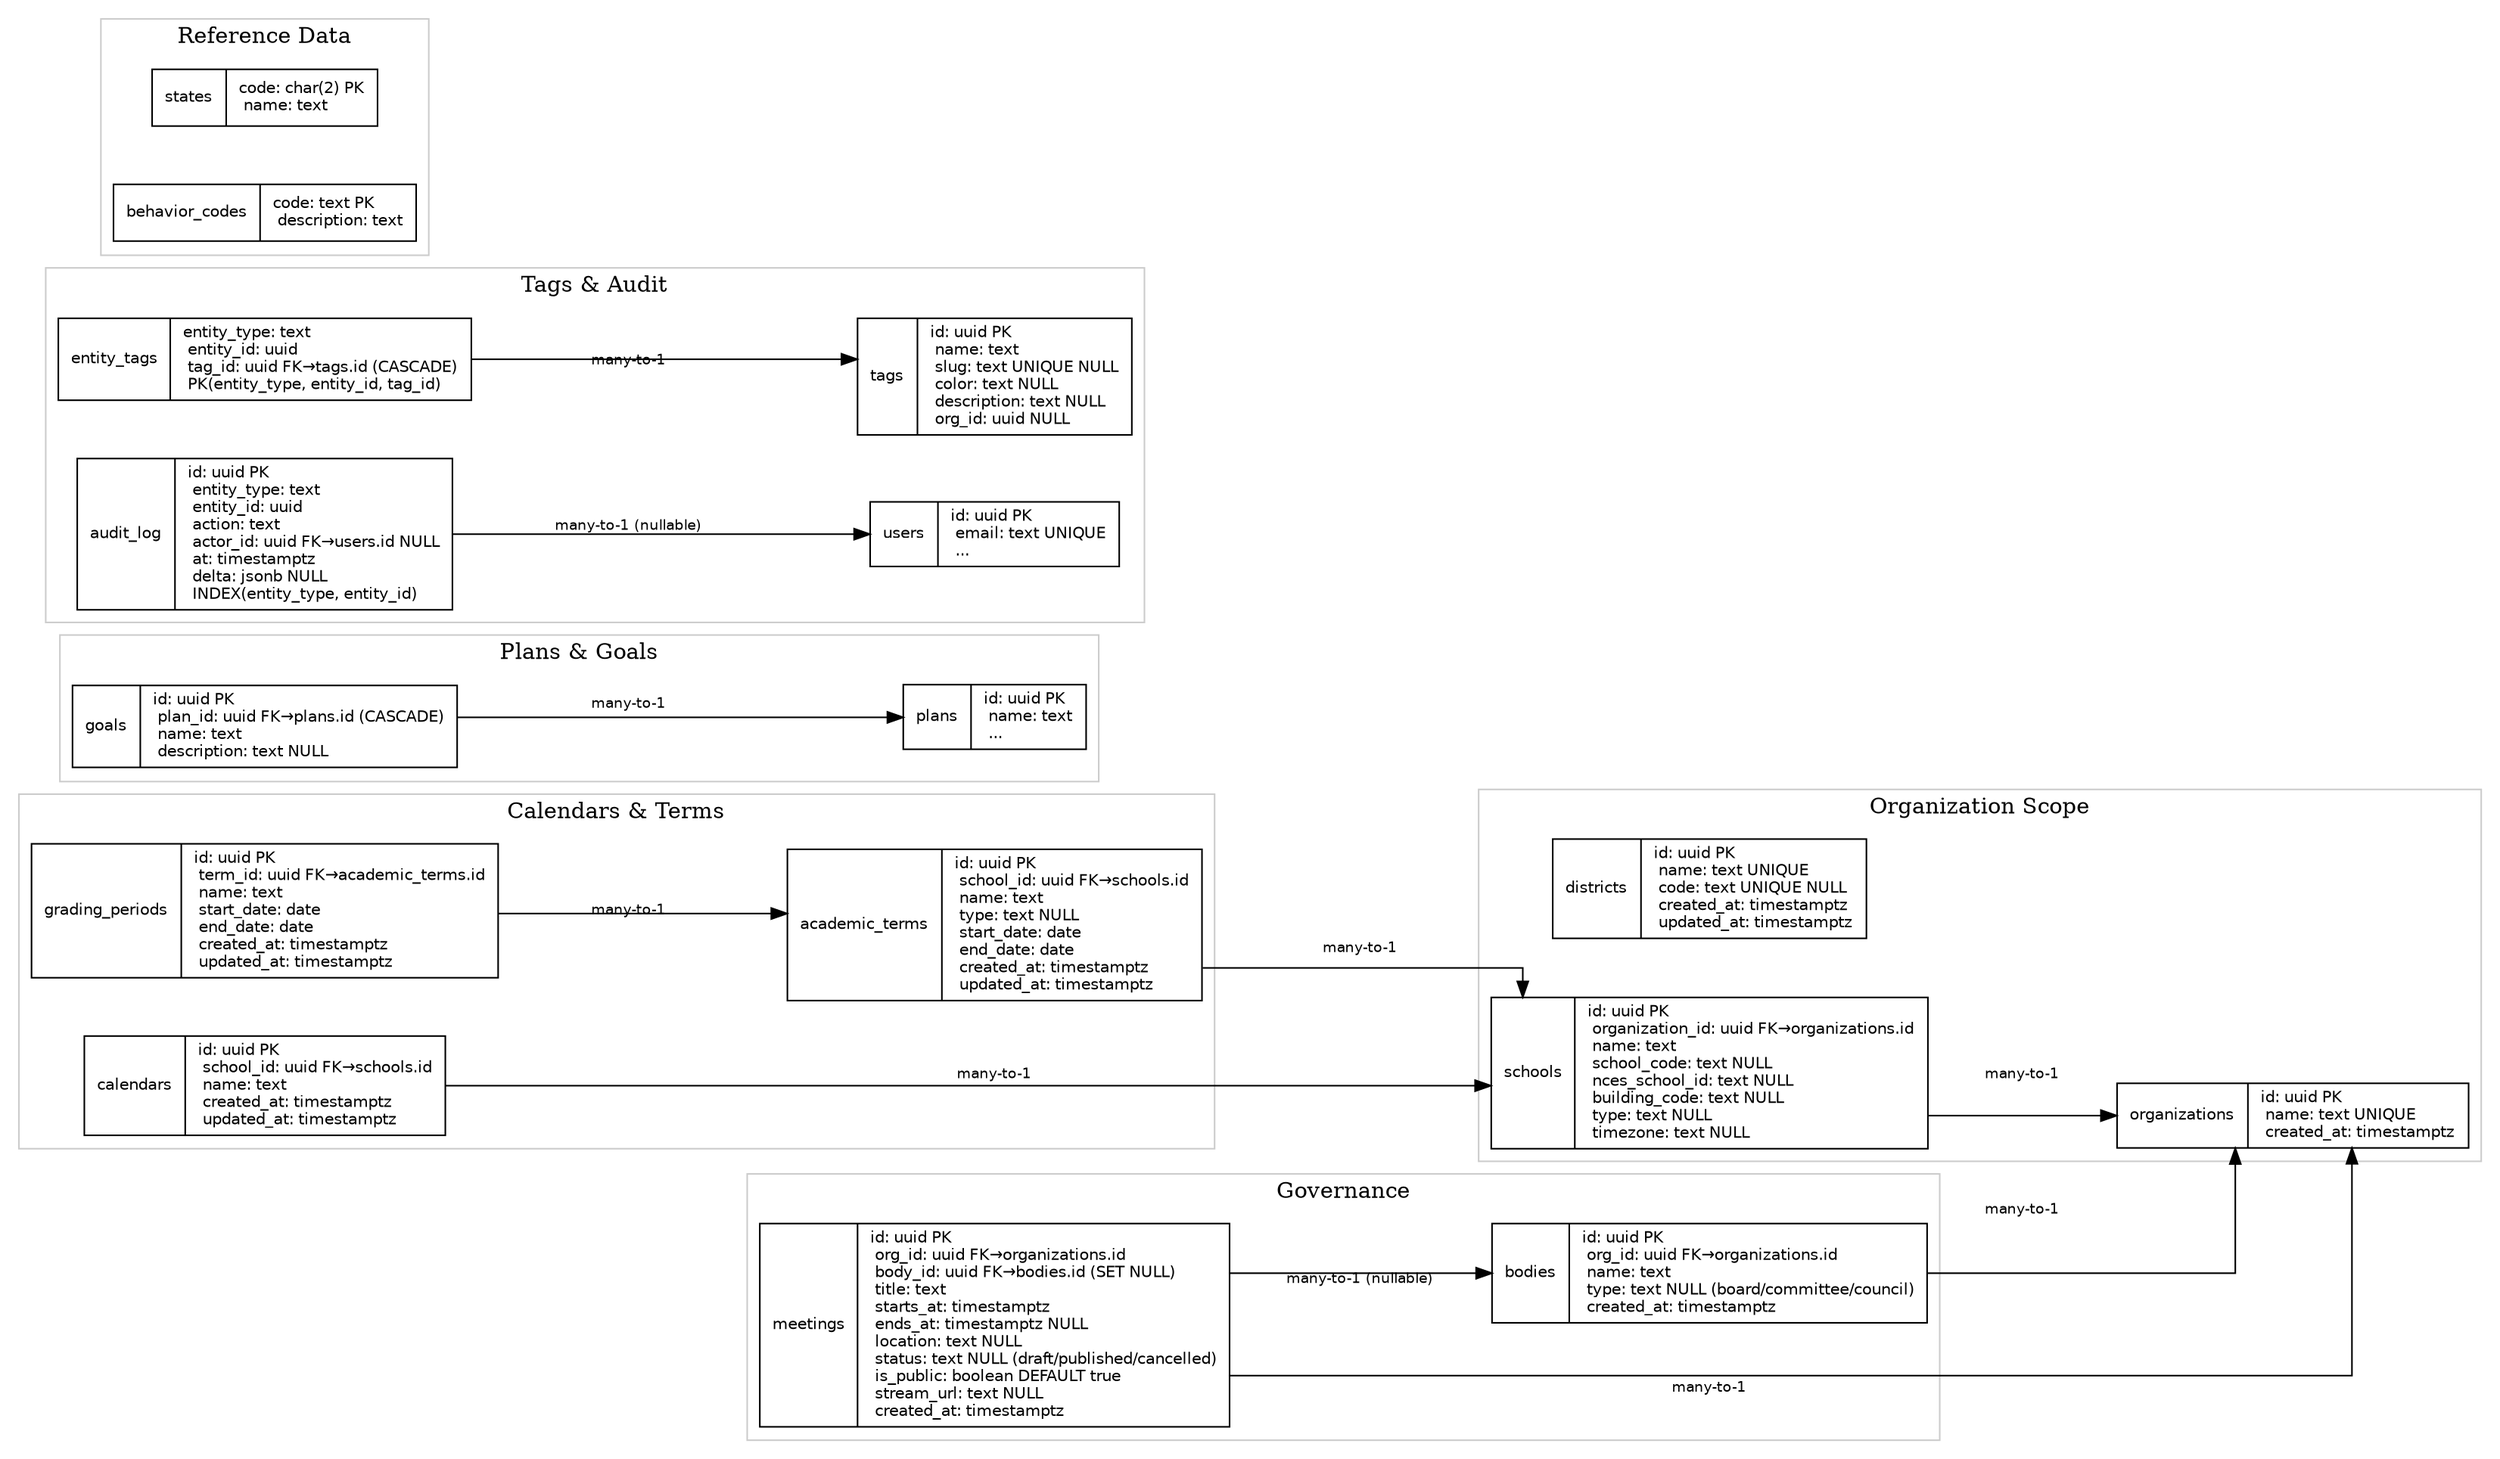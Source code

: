 
digraph OSSS_Schema {
  graph [rankdir=LR, nodesep=0.5, ranksep=1.0, splines=ortho];
  node  [shape=record, fontsize=10, fontname="Helvetica"];
  edge  [fontsize=9, fontname="Helvetica"];

  // -------- Core org / district / school --------
  organizations [label="{organizations|
    id: uuid PK\l
    name: text UNIQUE\l
    created_at: timestamptz\l
  }"];

  districts [label="{districts|
    id: uuid PK\l
    name: text UNIQUE\l
    code: text UNIQUE NULL\l
    created_at: timestamptz\l
    updated_at: timestamptz\l
  }"];

  schools [label="{schools|
    id: uuid PK\l
    organization_id: uuid FK→organizations.id\l
    name: text\l
    school_code: text NULL\l
    nces_school_id: text NULL\l
    building_code: text NULL\l
    type: text NULL\l
    timezone: text NULL\l
  }"];

  // -------- Governance bodies & meetings --------
  bodies [label="{bodies|
    id: uuid PK\l
    org_id: uuid FK→organizations.id\l
    name: text\l
    type: text NULL (board/committee/council)\l
    created_at: timestamptz\l
  }"];

  meetings [label="{meetings|
    id: uuid PK\l
    org_id: uuid FK→organizations.id\l
    body_id: uuid FK→bodies.id (SET NULL)\l
    title: text\l
    starts_at: timestamptz\l
    ends_at: timestamptz NULL\l
    location: text NULL\l
    status: text NULL (draft/published/cancelled)\l
    is_public: boolean DEFAULT true\l
    stream_url: text NULL\l
    created_at: timestamptz\l
  }"];

  // -------- Calendars & terms --------
  calendars [label="{calendars|
    id: uuid PK\l
    school_id: uuid FK→schools.id\l
    name: text\l
    created_at: timestamptz\l
    updated_at: timestamptz\l
  }"];

  academic_terms [label="{academic_terms|
    id: uuid PK\l
    school_id: uuid FK→schools.id\l
    name: text\l
    type: text NULL\l
    start_date: date\l
    end_date: date\l
    created_at: timestamptz\l
    updated_at: timestamptz\l
  }"];

  grading_periods [label="{grading_periods|
    id: uuid PK\l
    term_id: uuid FK→academic_terms.id\l
    name: text\l
    start_date: date\l
    end_date: date\l
    created_at: timestamptz\l
    updated_at: timestamptz\l
  }"];

  // -------- Plans & goals --------
  plans [label="{plans|
    id: uuid PK\l
    name: text\l
    ...\l
  }"];

  goals [label="{goals|
    id: uuid PK\l
    plan_id: uuid FK→plans.id (CASCADE)\l
    name: text\l
    description: text NULL\l
  }"];

  // -------- Tagging --------
  tags [label="{tags|
    id: uuid PK\l
    name: text\l
    slug: text UNIQUE NULL\l
    color: text NULL\l
    description: text NULL\l
    org_id: uuid NULL\l
  }"];

  entity_tags [label="{entity_tags|
    entity_type: text\l
    entity_id: uuid\l
    tag_id: uuid FK→tags.id (CASCADE)\l
    PK(entity_type, entity_id, tag_id)\l
  }"];

  // -------- Users & Audit --------
  users [label="{users|
    id: uuid PK\l
    email: text UNIQUE\l
    ...\l
  }"];

  audit_log [label="{audit_log|
    id: uuid PK\l
    entity_type: text\l
    entity_id: uuid\l
    action: text\l
    actor_id: uuid FK→users.id NULL\l
    at: timestamptz\l
    delta: jsonb NULL\l
    INDEX(entity_type, entity_id)\l
  }"];

  // -------- Reference data --------
  states [label="{states|
    code: char(2) PK\l
    name: text\l
  }"];

  behavior_codes [label="{behavior_codes|
    code: text PK\l
    description: text\l
  }"];

  // -------- Edges (FKs) --------
  schools         -> organizations [label="many-to-1"];
  bodies          -> organizations [label="many-to-1"];
  meetings        -> organizations [label="many-to-1"];
  meetings        -> bodies        [label="many-to-1 (nullable)"];
  calendars       -> schools       [label="many-to-1"];
  academic_terms  -> schools       [label="many-to-1"];
  grading_periods -> academic_terms[label="many-to-1"];
  goals           -> plans         [label="many-to-1"];
  entity_tags     -> tags          [label="many-to-1"];
  audit_log       -> users         [label="many-to-1 (nullable)"];

  // ------ Styling groups (optional visual clusters) ------
  subgraph cluster_org {
    label="Organization Scope";
    color="#CCCCCC";
    organizations; districts; schools;
  }
  subgraph cluster_governance {
    label="Governance";
    color="#CCCCCC";
    bodies; meetings;
  }
  subgraph cluster_calendar {
    label="Calendars & Terms";
    color="#CCCCCC";
    calendars; academic_terms; grading_periods;
  }
  subgraph cluster_plans {
    label="Plans & Goals";
    color="#CCCCCC";
    plans; goals;
  }
  subgraph cluster_meta {
    label="Tags & Audit";
    color="#CCCCCC";
    tags; entity_tags; users; audit_log;
  }
  subgraph cluster_ref {
    label="Reference Data";
    color="#CCCCCC";
    states; behavior_codes;
  }
}
